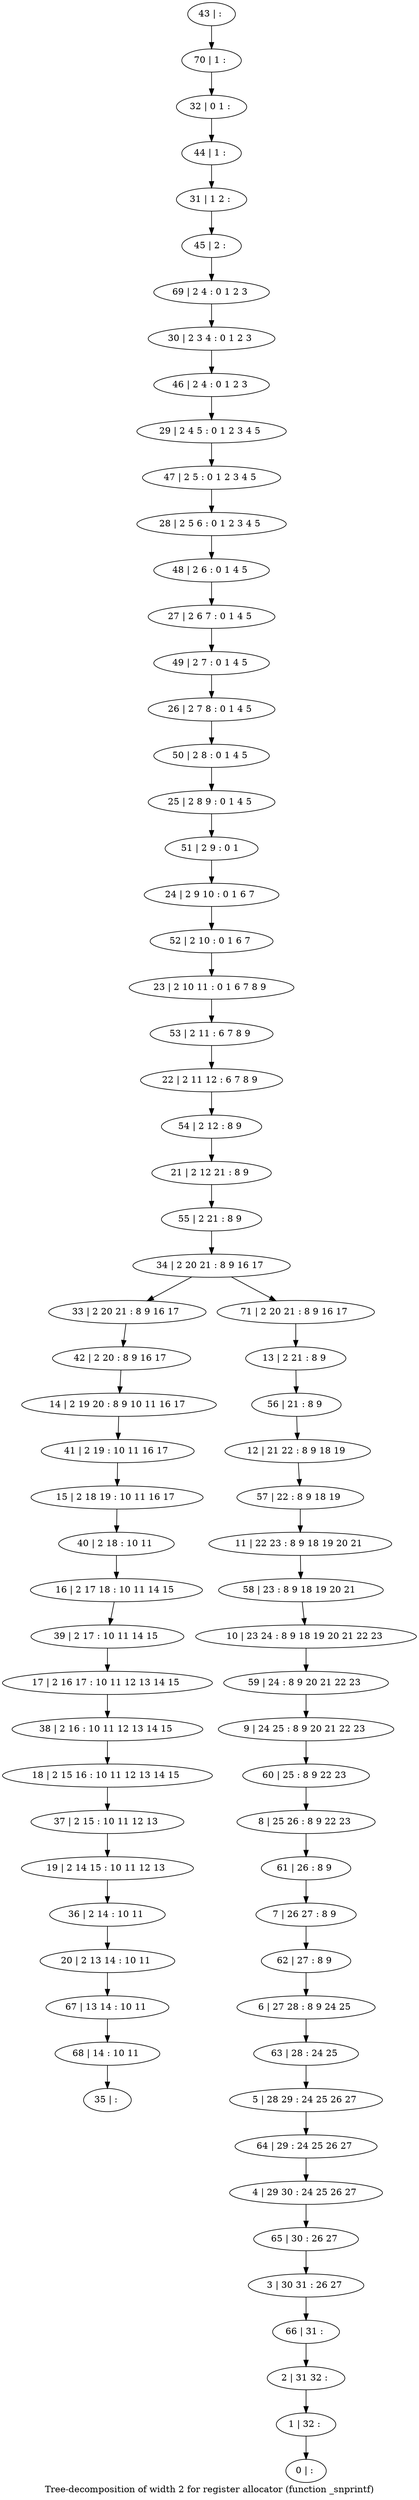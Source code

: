 digraph G {
graph [label="Tree-decomposition of width 2 for register allocator (function _snprintf)"]
0[label="0 | : "];
1[label="1 | 32 : "];
2[label="2 | 31 32 : "];
3[label="3 | 30 31 : 26 27 "];
4[label="4 | 29 30 : 24 25 26 27 "];
5[label="5 | 28 29 : 24 25 26 27 "];
6[label="6 | 27 28 : 8 9 24 25 "];
7[label="7 | 26 27 : 8 9 "];
8[label="8 | 25 26 : 8 9 22 23 "];
9[label="9 | 24 25 : 8 9 20 21 22 23 "];
10[label="10 | 23 24 : 8 9 18 19 20 21 22 23 "];
11[label="11 | 22 23 : 8 9 18 19 20 21 "];
12[label="12 | 21 22 : 8 9 18 19 "];
13[label="13 | 2 21 : 8 9 "];
14[label="14 | 2 19 20 : 8 9 10 11 16 17 "];
15[label="15 | 2 18 19 : 10 11 16 17 "];
16[label="16 | 2 17 18 : 10 11 14 15 "];
17[label="17 | 2 16 17 : 10 11 12 13 14 15 "];
18[label="18 | 2 15 16 : 10 11 12 13 14 15 "];
19[label="19 | 2 14 15 : 10 11 12 13 "];
20[label="20 | 2 13 14 : 10 11 "];
21[label="21 | 2 12 21 : 8 9 "];
22[label="22 | 2 11 12 : 6 7 8 9 "];
23[label="23 | 2 10 11 : 0 1 6 7 8 9 "];
24[label="24 | 2 9 10 : 0 1 6 7 "];
25[label="25 | 2 8 9 : 0 1 4 5 "];
26[label="26 | 2 7 8 : 0 1 4 5 "];
27[label="27 | 2 6 7 : 0 1 4 5 "];
28[label="28 | 2 5 6 : 0 1 2 3 4 5 "];
29[label="29 | 2 4 5 : 0 1 2 3 4 5 "];
30[label="30 | 2 3 4 : 0 1 2 3 "];
31[label="31 | 1 2 : "];
32[label="32 | 0 1 : "];
33[label="33 | 2 20 21 : 8 9 16 17 "];
34[label="34 | 2 20 21 : 8 9 16 17 "];
35[label="35 | : "];
36[label="36 | 2 14 : 10 11 "];
37[label="37 | 2 15 : 10 11 12 13 "];
38[label="38 | 2 16 : 10 11 12 13 14 15 "];
39[label="39 | 2 17 : 10 11 14 15 "];
40[label="40 | 2 18 : 10 11 "];
41[label="41 | 2 19 : 10 11 16 17 "];
42[label="42 | 2 20 : 8 9 16 17 "];
43[label="43 | : "];
44[label="44 | 1 : "];
45[label="45 | 2 : "];
46[label="46 | 2 4 : 0 1 2 3 "];
47[label="47 | 2 5 : 0 1 2 3 4 5 "];
48[label="48 | 2 6 : 0 1 4 5 "];
49[label="49 | 2 7 : 0 1 4 5 "];
50[label="50 | 2 8 : 0 1 4 5 "];
51[label="51 | 2 9 : 0 1 "];
52[label="52 | 2 10 : 0 1 6 7 "];
53[label="53 | 2 11 : 6 7 8 9 "];
54[label="54 | 2 12 : 8 9 "];
55[label="55 | 2 21 : 8 9 "];
56[label="56 | 21 : 8 9 "];
57[label="57 | 22 : 8 9 18 19 "];
58[label="58 | 23 : 8 9 18 19 20 21 "];
59[label="59 | 24 : 8 9 20 21 22 23 "];
60[label="60 | 25 : 8 9 22 23 "];
61[label="61 | 26 : 8 9 "];
62[label="62 | 27 : 8 9 "];
63[label="63 | 28 : 24 25 "];
64[label="64 | 29 : 24 25 26 27 "];
65[label="65 | 30 : 26 27 "];
66[label="66 | 31 : "];
67[label="67 | 13 14 : 10 11 "];
68[label="68 | 14 : 10 11 "];
69[label="69 | 2 4 : 0 1 2 3 "];
70[label="70 | 1 : "];
71[label="71 | 2 20 21 : 8 9 16 17 "];
36->20 ;
19->36 ;
37->19 ;
18->37 ;
38->18 ;
17->38 ;
39->17 ;
16->39 ;
40->16 ;
15->40 ;
41->15 ;
14->41 ;
42->14 ;
33->42 ;
20->67 ;
68->35 ;
67->68 ;
43->70 ;
70->32 ;
32->44 ;
44->31 ;
31->45 ;
45->69 ;
69->30 ;
30->46 ;
46->29 ;
29->47 ;
47->28 ;
28->48 ;
48->27 ;
27->49 ;
49->26 ;
26->50 ;
50->25 ;
25->51 ;
51->24 ;
24->52 ;
52->23 ;
23->53 ;
53->22 ;
22->54 ;
54->21 ;
21->55 ;
55->34 ;
13->56 ;
56->12 ;
12->57 ;
57->11 ;
11->58 ;
58->10 ;
10->59 ;
59->9 ;
9->60 ;
60->8 ;
8->61 ;
61->7 ;
7->62 ;
62->6 ;
6->63 ;
63->5 ;
5->64 ;
64->4 ;
4->65 ;
65->3 ;
3->66 ;
66->2 ;
2->1 ;
1->0 ;
71->13 ;
34->33 ;
34->71 ;
}
